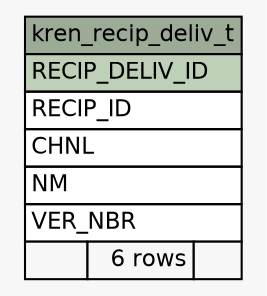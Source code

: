 // dot 2.28.0 on Mac OS X 10.7.2
// SchemaSpy rev 590
digraph "kren_recip_deliv_t" {
  graph [
    rankdir="RL"
    bgcolor="#f7f7f7"
    nodesep="0.18"
    ranksep="0.46"
    fontname="Helvetica"
    fontsize="11"
  ];
  node [
    fontname="Helvetica"
    fontsize="11"
    shape="plaintext"
  ];
  edge [
    arrowsize="0.8"
  ];
  "kren_recip_deliv_t" [
    label=<
    <TABLE BORDER="0" CELLBORDER="1" CELLSPACING="0" BGCOLOR="#ffffff">
      <TR><TD COLSPAN="3" BGCOLOR="#9bab96" ALIGN="CENTER">kren_recip_deliv_t</TD></TR>
      <TR><TD PORT="RECIP_DELIV_ID" COLSPAN="3" BGCOLOR="#bed1b8" ALIGN="LEFT">RECIP_DELIV_ID</TD></TR>
      <TR><TD PORT="RECIP_ID" COLSPAN="3" ALIGN="LEFT">RECIP_ID</TD></TR>
      <TR><TD PORT="CHNL" COLSPAN="3" ALIGN="LEFT">CHNL</TD></TR>
      <TR><TD PORT="NM" COLSPAN="3" ALIGN="LEFT">NM</TD></TR>
      <TR><TD PORT="VER_NBR" COLSPAN="3" ALIGN="LEFT">VER_NBR</TD></TR>
      <TR><TD ALIGN="LEFT" BGCOLOR="#f7f7f7">  </TD><TD ALIGN="RIGHT" BGCOLOR="#f7f7f7">6 rows</TD><TD ALIGN="RIGHT" BGCOLOR="#f7f7f7">  </TD></TR>
    </TABLE>>
    URL="tables/kren_recip_deliv_t.html"
    tooltip="kren_recip_deliv_t"
  ];
}
